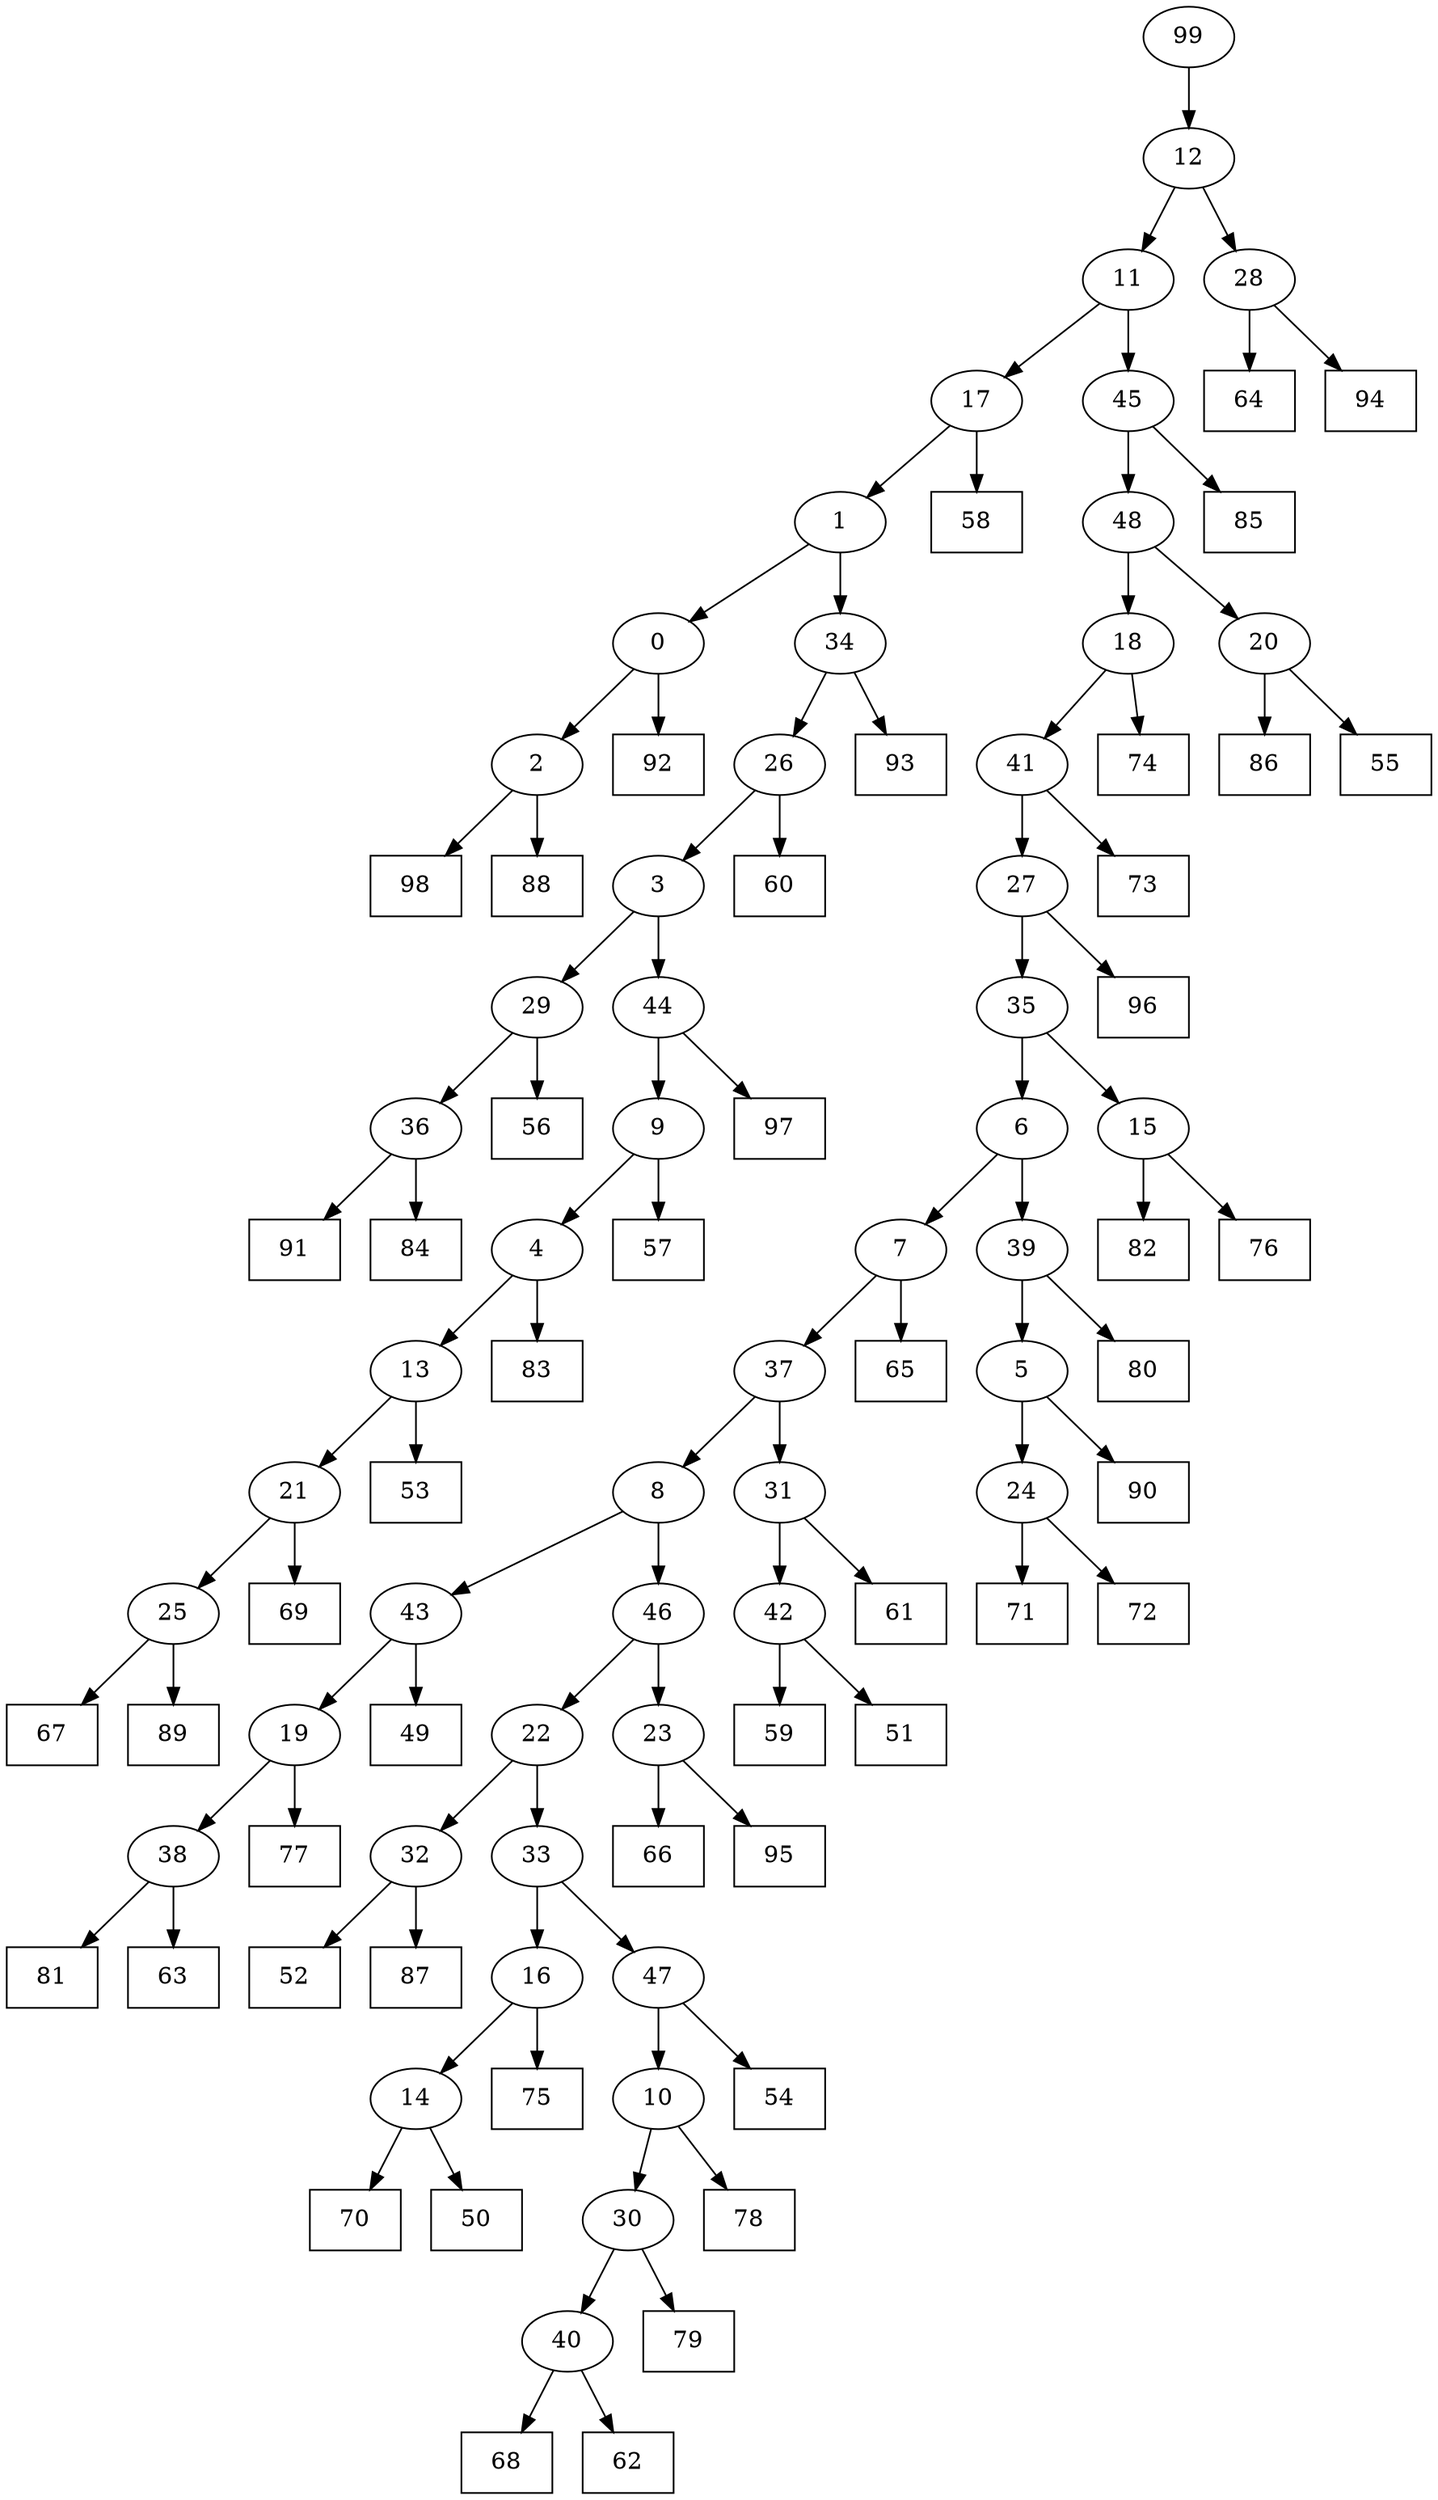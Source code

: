 digraph G {
0[label="0"];
1[label="1"];
2[label="2"];
3[label="3"];
4[label="4"];
5[label="5"];
6[label="6"];
7[label="7"];
8[label="8"];
9[label="9"];
10[label="10"];
11[label="11"];
12[label="12"];
13[label="13"];
14[label="14"];
15[label="15"];
16[label="16"];
17[label="17"];
18[label="18"];
19[label="19"];
20[label="20"];
21[label="21"];
22[label="22"];
23[label="23"];
24[label="24"];
25[label="25"];
26[label="26"];
27[label="27"];
28[label="28"];
29[label="29"];
30[label="30"];
31[label="31"];
32[label="32"];
33[label="33"];
34[label="34"];
35[label="35"];
36[label="36"];
37[label="37"];
38[label="38"];
39[label="39"];
40[label="40"];
41[label="41"];
42[label="42"];
43[label="43"];
44[label="44"];
45[label="45"];
46[label="46"];
47[label="47"];
48[label="48"];
49[shape=box,label="86"];
50[shape=box,label="93"];
51[shape=box,label="56"];
52[shape=box,label="49"];
53[shape=box,label="91"];
54[shape=box,label="59"];
55[shape=box,label="51"];
56[shape=box,label="82"];
57[shape=box,label="79"];
58[shape=box,label="73"];
59[shape=box,label="92"];
60[shape=box,label="64"];
61[shape=box,label="54"];
62[shape=box,label="53"];
63[shape=box,label="78"];
64[shape=box,label="60"];
65[shape=box,label="57"];
66[shape=box,label="98"];
67[shape=box,label="69"];
68[shape=box,label="68"];
69[shape=box,label="66"];
70[shape=box,label="71"];
71[shape=box,label="62"];
72[shape=box,label="81"];
73[shape=box,label="84"];
74[shape=box,label="90"];
75[shape=box,label="65"];
76[shape=box,label="70"];
77[shape=box,label="85"];
78[shape=box,label="83"];
79[shape=box,label="74"];
80[shape=box,label="95"];
81[shape=box,label="67"];
82[shape=box,label="76"];
83[shape=box,label="52"];
84[shape=box,label="89"];
85[shape=box,label="88"];
86[shape=box,label="96"];
87[shape=box,label="61"];
88[shape=box,label="75"];
89[shape=box,label="80"];
90[shape=box,label="55"];
91[shape=box,label="63"];
92[shape=box,label="94"];
93[shape=box,label="72"];
94[shape=box,label="58"];
95[shape=box,label="77"];
96[shape=box,label="50"];
97[shape=box,label="87"];
98[shape=box,label="97"];
99[label="99"];
14->96 ;
10->63 ;
18->41 ;
30->57 ;
20->49 ;
48->18 ;
29->51 ;
23->80 ;
22->32 ;
32->97 ;
31->42 ;
42->54 ;
7->75 ;
27->86 ;
4->78 ;
26->3 ;
17->94 ;
0->59 ;
38->91 ;
47->10 ;
13->21 ;
21->67 ;
41->27 ;
3->29 ;
34->26 ;
26->64 ;
44->98 ;
15->82 ;
36->53 ;
19->38 ;
36->73 ;
42->55 ;
25->81 ;
39->89 ;
43->52 ;
46->23 ;
23->69 ;
28->60 ;
44->9 ;
9->4 ;
22->33 ;
10->30 ;
40->71 ;
18->79 ;
4->13 ;
13->62 ;
31->87 ;
35->15 ;
15->56 ;
0->2 ;
2->85 ;
1->0 ;
16->14 ;
14->76 ;
11->17 ;
30->40 ;
3->44 ;
7->37 ;
37->31 ;
29->36 ;
25->84 ;
27->35 ;
12->28 ;
5->74 ;
37->8 ;
8->46 ;
9->65 ;
33->16 ;
16->88 ;
2->66 ;
17->1 ;
38->72 ;
24->93 ;
12->11 ;
6->7 ;
32->83 ;
28->92 ;
11->45 ;
45->77 ;
99->12 ;
1->34 ;
34->50 ;
41->58 ;
35->6 ;
21->25 ;
5->24 ;
24->70 ;
6->39 ;
39->5 ;
40->68 ;
8->43 ;
43->19 ;
19->95 ;
46->22 ;
33->47 ;
47->61 ;
45->48 ;
48->20 ;
20->90 ;
}
